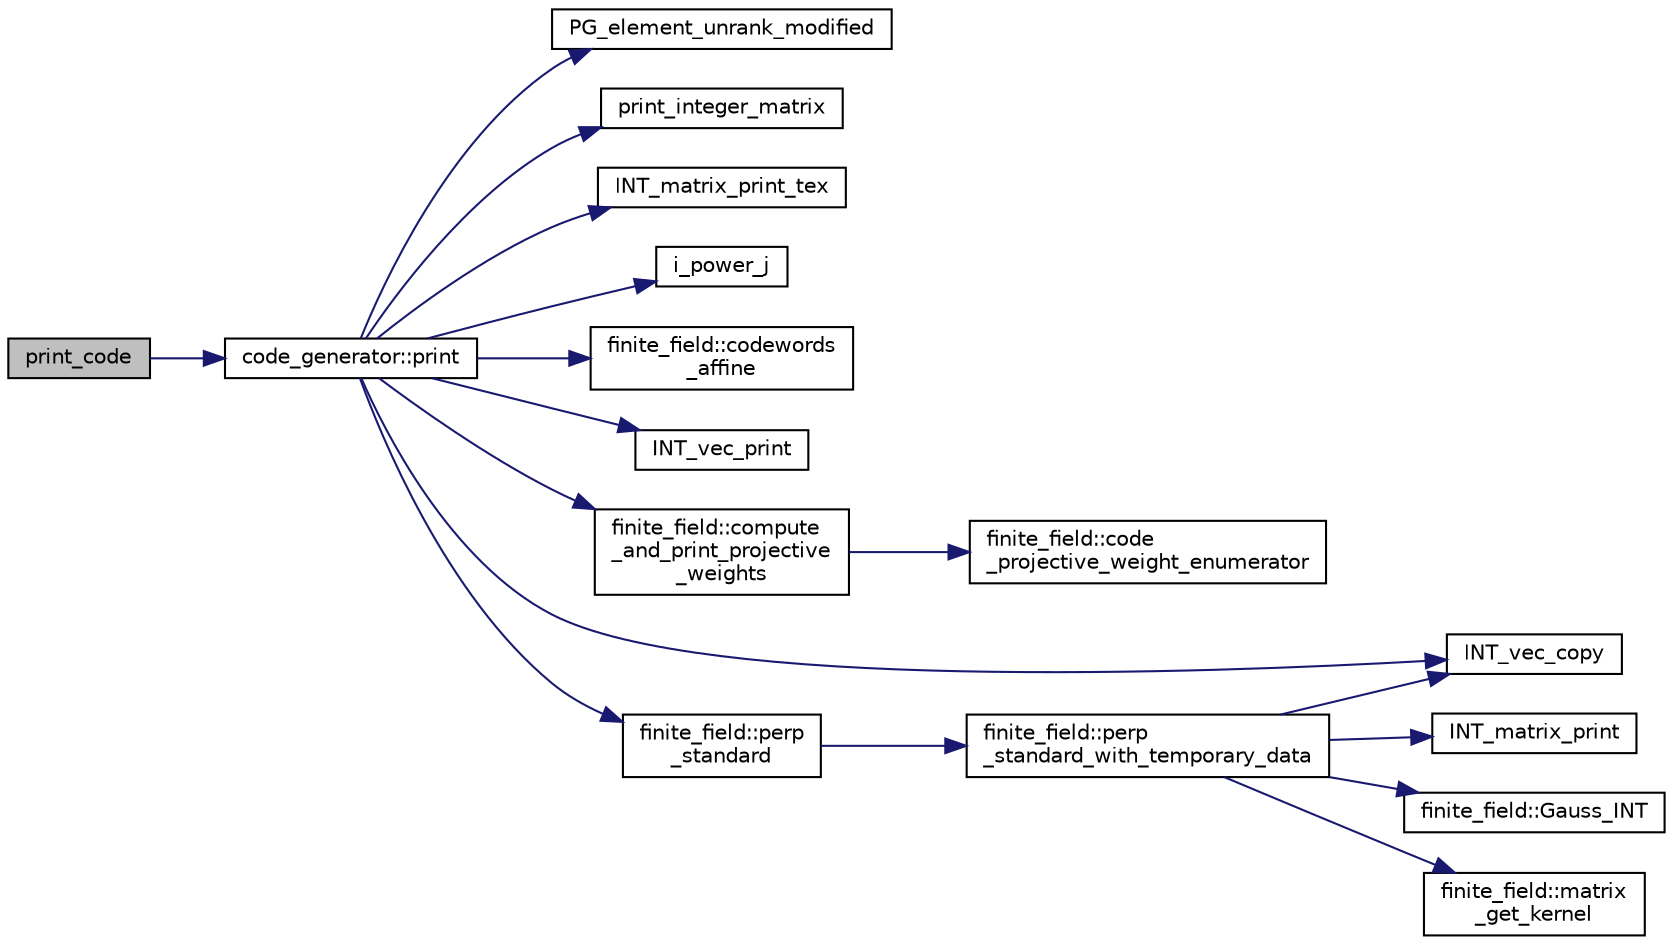 digraph "print_code"
{
  edge [fontname="Helvetica",fontsize="10",labelfontname="Helvetica",labelfontsize="10"];
  node [fontname="Helvetica",fontsize="10",shape=record];
  rankdir="LR";
  Node2499 [label="print_code",height=0.2,width=0.4,color="black", fillcolor="grey75", style="filled", fontcolor="black"];
  Node2499 -> Node2500 [color="midnightblue",fontsize="10",style="solid",fontname="Helvetica"];
  Node2500 [label="code_generator::print",height=0.2,width=0.4,color="black", fillcolor="white", style="filled",URL="$db/d37/classcode__generator.html#aa865507e914621b77e4aa4461a37945f"];
  Node2500 -> Node2501 [color="midnightblue",fontsize="10",style="solid",fontname="Helvetica"];
  Node2501 [label="PG_element_unrank_modified",height=0.2,width=0.4,color="black", fillcolor="white", style="filled",URL="$d4/d67/geometry_8h.html#a83ae9b605d496f6a90345303f6efae64"];
  Node2500 -> Node2502 [color="midnightblue",fontsize="10",style="solid",fontname="Helvetica"];
  Node2502 [label="print_integer_matrix",height=0.2,width=0.4,color="black", fillcolor="white", style="filled",URL="$d5/db4/io__and__os_8h.html#ab4d187a9b89a64102b971201b789b653"];
  Node2500 -> Node2503 [color="midnightblue",fontsize="10",style="solid",fontname="Helvetica"];
  Node2503 [label="INT_matrix_print_tex",height=0.2,width=0.4,color="black", fillcolor="white", style="filled",URL="$d5/db4/io__and__os_8h.html#af68a4f4000e48d0778fbcb424707affb"];
  Node2500 -> Node2504 [color="midnightblue",fontsize="10",style="solid",fontname="Helvetica"];
  Node2504 [label="i_power_j",height=0.2,width=0.4,color="black", fillcolor="white", style="filled",URL="$de/dc5/algebra__and__number__theory_8h.html#a39b321523e8957d701618bb5cac542b5"];
  Node2500 -> Node2505 [color="midnightblue",fontsize="10",style="solid",fontname="Helvetica"];
  Node2505 [label="finite_field::codewords\l_affine",height=0.2,width=0.4,color="black", fillcolor="white", style="filled",URL="$df/d5a/classfinite__field.html#ae2f4fc9a606f84aaf0814bd197633825"];
  Node2500 -> Node2506 [color="midnightblue",fontsize="10",style="solid",fontname="Helvetica"];
  Node2506 [label="INT_vec_print",height=0.2,width=0.4,color="black", fillcolor="white", style="filled",URL="$df/dbf/sajeeb_8_c.html#a79a5901af0b47dd0d694109543c027fe"];
  Node2500 -> Node2507 [color="midnightblue",fontsize="10",style="solid",fontname="Helvetica"];
  Node2507 [label="finite_field::compute\l_and_print_projective\l_weights",height=0.2,width=0.4,color="black", fillcolor="white", style="filled",URL="$df/d5a/classfinite__field.html#a10400b61be77e10576e1c8bec2d8fcde"];
  Node2507 -> Node2508 [color="midnightblue",fontsize="10",style="solid",fontname="Helvetica"];
  Node2508 [label="finite_field::code\l_projective_weight_enumerator",height=0.2,width=0.4,color="black", fillcolor="white", style="filled",URL="$df/d5a/classfinite__field.html#a5e3f482f774257b33633d792d63bce14"];
  Node2500 -> Node2509 [color="midnightblue",fontsize="10",style="solid",fontname="Helvetica"];
  Node2509 [label="INT_vec_copy",height=0.2,width=0.4,color="black", fillcolor="white", style="filled",URL="$df/dbf/sajeeb_8_c.html#ac2d875e27e009af6ec04d17254d11075"];
  Node2500 -> Node2510 [color="midnightblue",fontsize="10",style="solid",fontname="Helvetica"];
  Node2510 [label="finite_field::perp\l_standard",height=0.2,width=0.4,color="black", fillcolor="white", style="filled",URL="$df/d5a/classfinite__field.html#a2f5bc92908aea624a8d9179d2a9ba057"];
  Node2510 -> Node2511 [color="midnightblue",fontsize="10",style="solid",fontname="Helvetica"];
  Node2511 [label="finite_field::perp\l_standard_with_temporary_data",height=0.2,width=0.4,color="black", fillcolor="white", style="filled",URL="$df/d5a/classfinite__field.html#aae3cca9b5f19ae969a9c5349d14f41c0"];
  Node2511 -> Node2509 [color="midnightblue",fontsize="10",style="solid",fontname="Helvetica"];
  Node2511 -> Node2512 [color="midnightblue",fontsize="10",style="solid",fontname="Helvetica"];
  Node2512 [label="INT_matrix_print",height=0.2,width=0.4,color="black", fillcolor="white", style="filled",URL="$d5/db4/io__and__os_8h.html#afd4180a24bef3a2b584668a4eaf607ff"];
  Node2511 -> Node2513 [color="midnightblue",fontsize="10",style="solid",fontname="Helvetica"];
  Node2513 [label="finite_field::Gauss_INT",height=0.2,width=0.4,color="black", fillcolor="white", style="filled",URL="$df/d5a/classfinite__field.html#adb676d2e80341b53751326e3a58beb11"];
  Node2511 -> Node2514 [color="midnightblue",fontsize="10",style="solid",fontname="Helvetica"];
  Node2514 [label="finite_field::matrix\l_get_kernel",height=0.2,width=0.4,color="black", fillcolor="white", style="filled",URL="$df/d5a/classfinite__field.html#ac45780a927cee936df13d04d30d2d248"];
}
